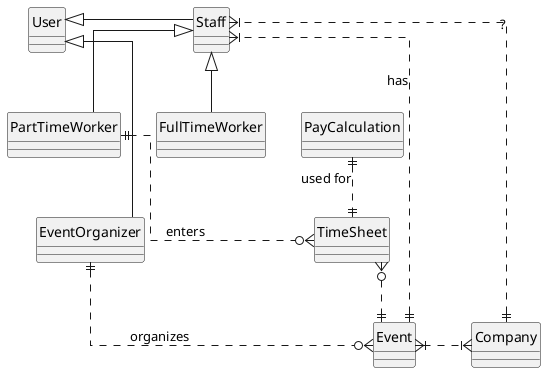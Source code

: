@startuml pdm
skinparam Linetype ortho
hide circle

entity User {}

entity EventOrganizer {}

entity PartTimeWorker {}

entity FullTimeWorker {}

entity TimeSheet {}

entity Staff {}

entity Event {}

entity Company {}

entity PayCalculation {}

User^-Staff
User^-EventOrganizer
Staff^--PartTimeWorker
Staff^--FullTimeWorker
EventOrganizer||..o{Event : organizes
Event||..|{Staff : has
Event}|.|{Company
PartTimeWorker||..o{TimeSheet : enters
TimeSheet}o..||Event
PayCalculation||..||TimeSheet : used for
Company||..|{Staff : ?
@enduml